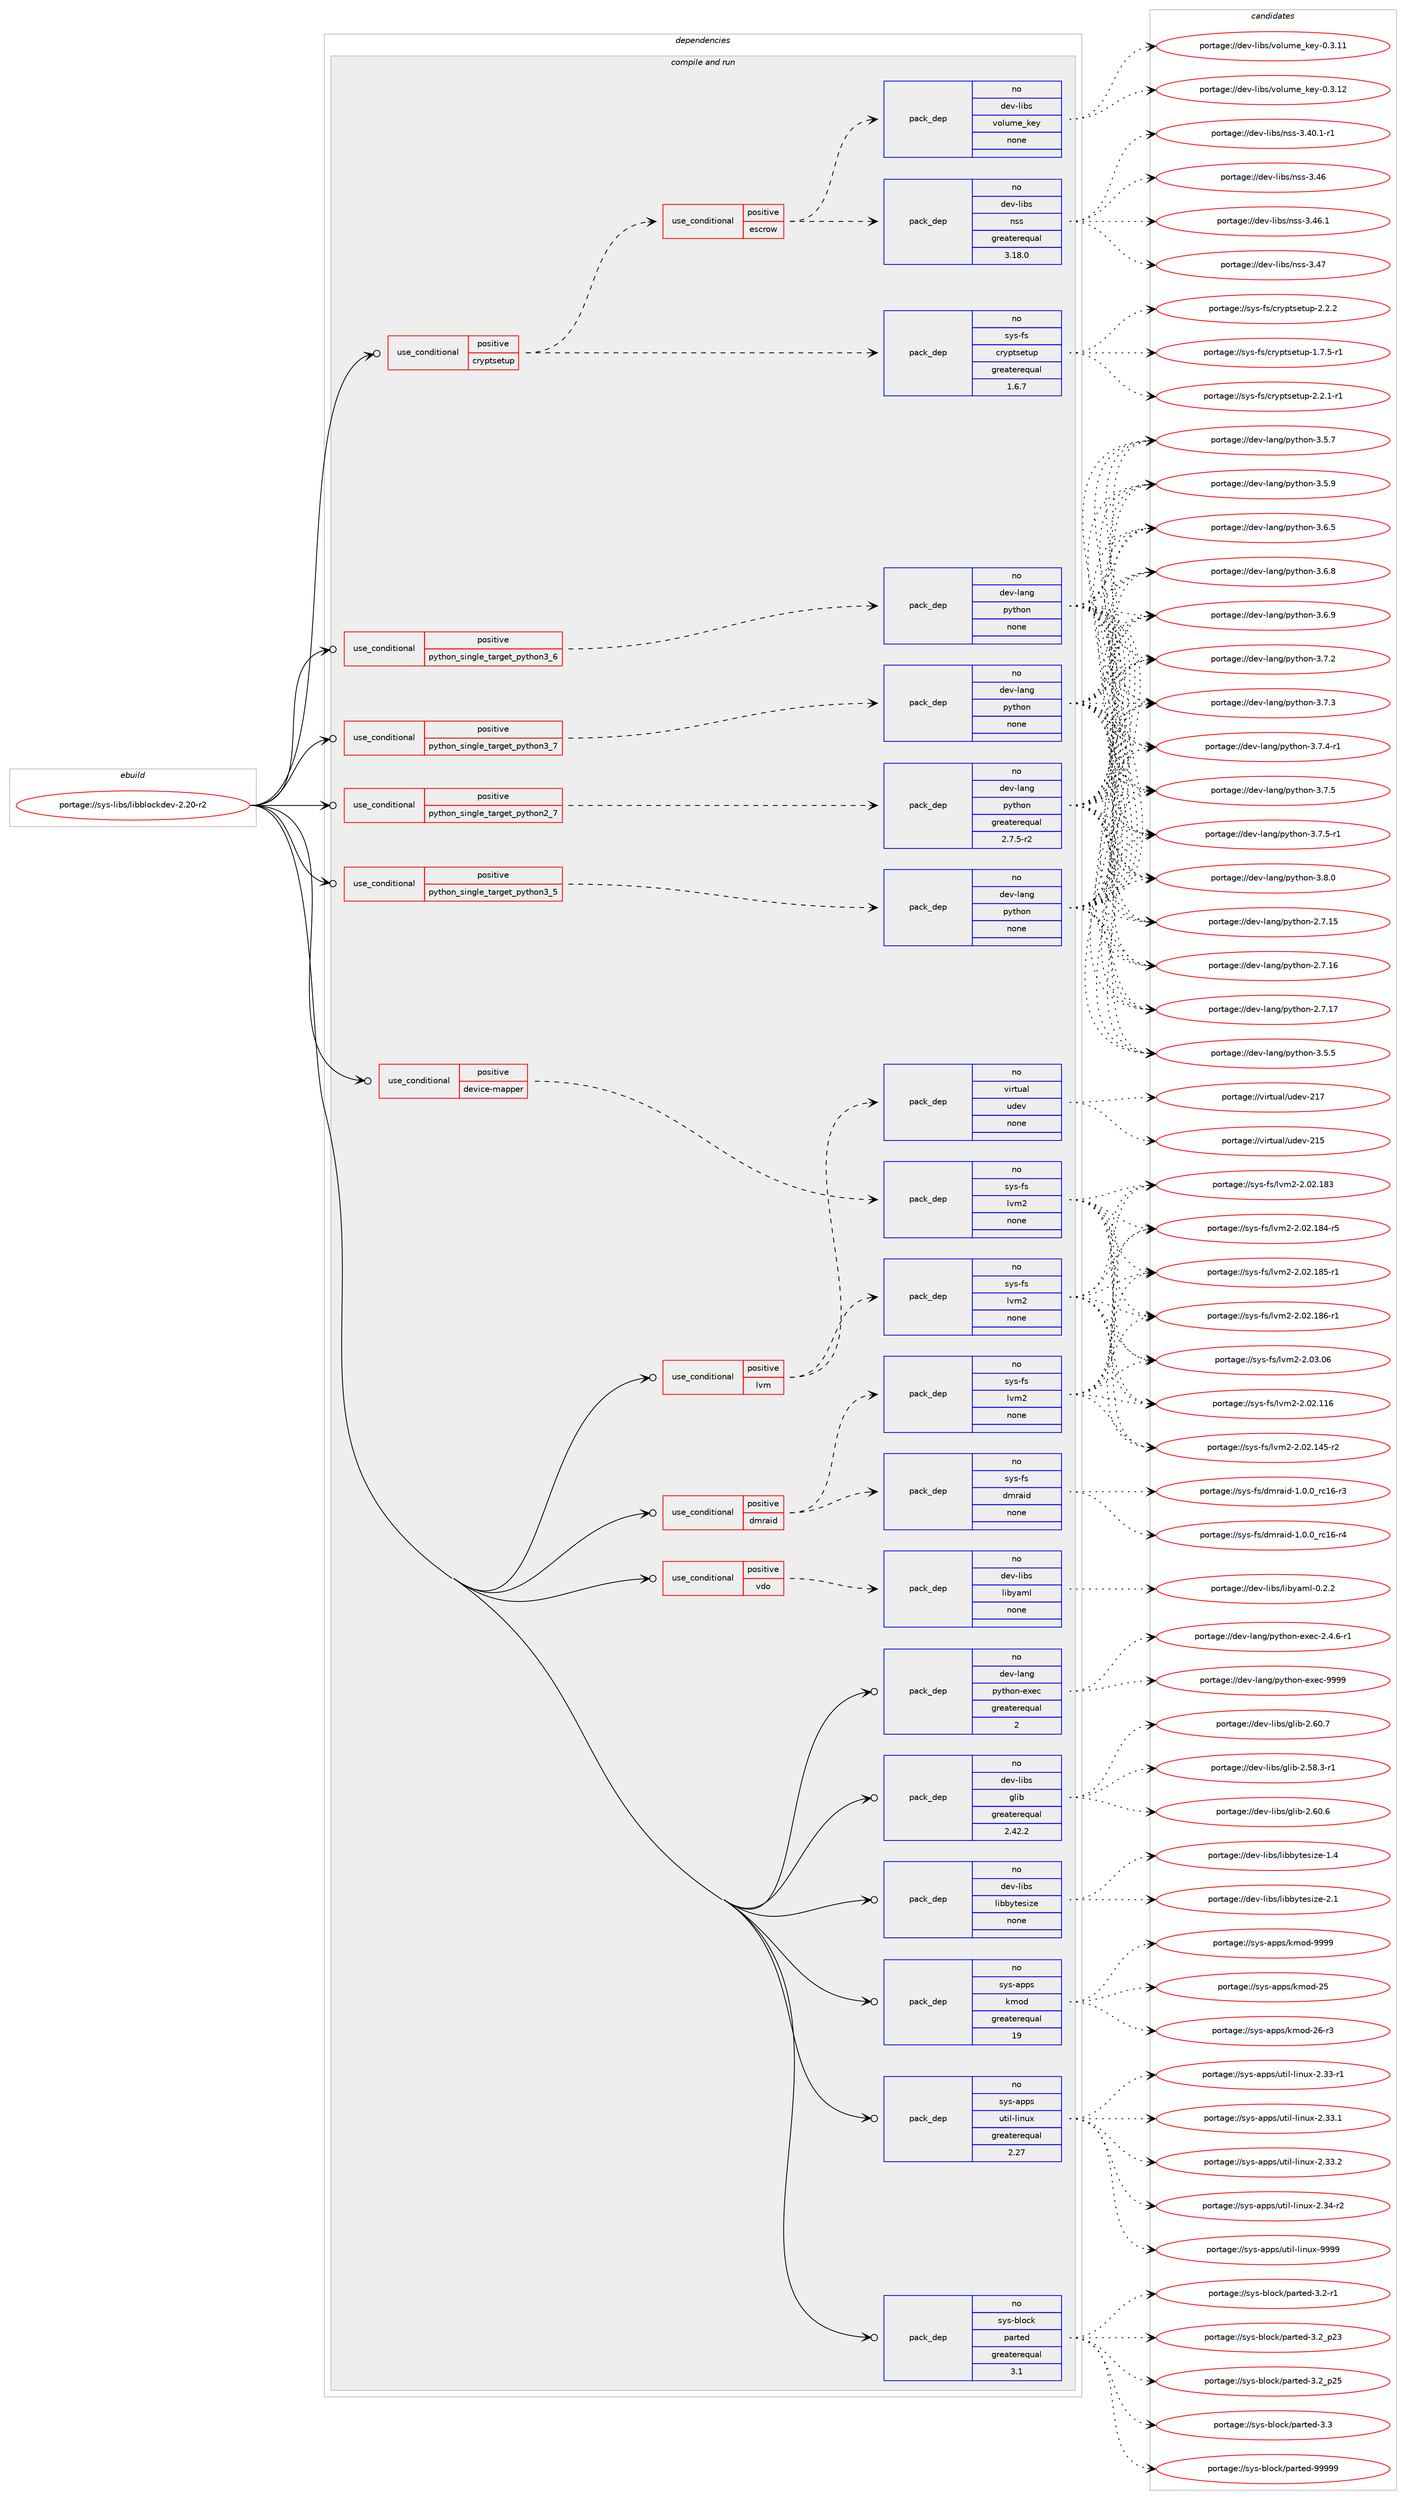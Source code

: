 digraph prolog {

# *************
# Graph options
# *************

newrank=true;
concentrate=true;
compound=true;
graph [rankdir=LR,fontname=Helvetica,fontsize=10,ranksep=1.5];#, ranksep=2.5, nodesep=0.2];
edge  [arrowhead=vee];
node  [fontname=Helvetica,fontsize=10];

# **********
# The ebuild
# **********

subgraph cluster_leftcol {
color=gray;
rank=same;
label=<<i>ebuild</i>>;
id [label="portage://sys-libs/libblockdev-2.20-r2", color=red, width=4, href="../sys-libs/libblockdev-2.20-r2.svg"];
}

# ****************
# The dependencies
# ****************

subgraph cluster_midcol {
color=gray;
label=<<i>dependencies</i>>;
subgraph cluster_compile {
fillcolor="#eeeeee";
style=filled;
label=<<i>compile</i>>;
}
subgraph cluster_compileandrun {
fillcolor="#eeeeee";
style=filled;
label=<<i>compile and run</i>>;
subgraph cond104244 {
dependency431074 [label=<<TABLE BORDER="0" CELLBORDER="1" CELLSPACING="0" CELLPADDING="4"><TR><TD ROWSPAN="3" CELLPADDING="10">use_conditional</TD></TR><TR><TD>positive</TD></TR><TR><TD>cryptsetup</TD></TR></TABLE>>, shape=none, color=red];
subgraph cond104245 {
dependency431075 [label=<<TABLE BORDER="0" CELLBORDER="1" CELLSPACING="0" CELLPADDING="4"><TR><TD ROWSPAN="3" CELLPADDING="10">use_conditional</TD></TR><TR><TD>positive</TD></TR><TR><TD>escrow</TD></TR></TABLE>>, shape=none, color=red];
subgraph pack319587 {
dependency431076 [label=<<TABLE BORDER="0" CELLBORDER="1" CELLSPACING="0" CELLPADDING="4" WIDTH="220"><TR><TD ROWSPAN="6" CELLPADDING="30">pack_dep</TD></TR><TR><TD WIDTH="110">no</TD></TR><TR><TD>dev-libs</TD></TR><TR><TD>nss</TD></TR><TR><TD>greaterequal</TD></TR><TR><TD>3.18.0</TD></TR></TABLE>>, shape=none, color=blue];
}
dependency431075:e -> dependency431076:w [weight=20,style="dashed",arrowhead="vee"];
subgraph pack319588 {
dependency431077 [label=<<TABLE BORDER="0" CELLBORDER="1" CELLSPACING="0" CELLPADDING="4" WIDTH="220"><TR><TD ROWSPAN="6" CELLPADDING="30">pack_dep</TD></TR><TR><TD WIDTH="110">no</TD></TR><TR><TD>dev-libs</TD></TR><TR><TD>volume_key</TD></TR><TR><TD>none</TD></TR><TR><TD></TD></TR></TABLE>>, shape=none, color=blue];
}
dependency431075:e -> dependency431077:w [weight=20,style="dashed",arrowhead="vee"];
}
dependency431074:e -> dependency431075:w [weight=20,style="dashed",arrowhead="vee"];
subgraph pack319589 {
dependency431078 [label=<<TABLE BORDER="0" CELLBORDER="1" CELLSPACING="0" CELLPADDING="4" WIDTH="220"><TR><TD ROWSPAN="6" CELLPADDING="30">pack_dep</TD></TR><TR><TD WIDTH="110">no</TD></TR><TR><TD>sys-fs</TD></TR><TR><TD>cryptsetup</TD></TR><TR><TD>greaterequal</TD></TR><TR><TD>1.6.7</TD></TR></TABLE>>, shape=none, color=blue];
}
dependency431074:e -> dependency431078:w [weight=20,style="dashed",arrowhead="vee"];
}
id:e -> dependency431074:w [weight=20,style="solid",arrowhead="odotvee"];
subgraph cond104246 {
dependency431079 [label=<<TABLE BORDER="0" CELLBORDER="1" CELLSPACING="0" CELLPADDING="4"><TR><TD ROWSPAN="3" CELLPADDING="10">use_conditional</TD></TR><TR><TD>positive</TD></TR><TR><TD>device-mapper</TD></TR></TABLE>>, shape=none, color=red];
subgraph pack319590 {
dependency431080 [label=<<TABLE BORDER="0" CELLBORDER="1" CELLSPACING="0" CELLPADDING="4" WIDTH="220"><TR><TD ROWSPAN="6" CELLPADDING="30">pack_dep</TD></TR><TR><TD WIDTH="110">no</TD></TR><TR><TD>sys-fs</TD></TR><TR><TD>lvm2</TD></TR><TR><TD>none</TD></TR><TR><TD></TD></TR></TABLE>>, shape=none, color=blue];
}
dependency431079:e -> dependency431080:w [weight=20,style="dashed",arrowhead="vee"];
}
id:e -> dependency431079:w [weight=20,style="solid",arrowhead="odotvee"];
subgraph cond104247 {
dependency431081 [label=<<TABLE BORDER="0" CELLBORDER="1" CELLSPACING="0" CELLPADDING="4"><TR><TD ROWSPAN="3" CELLPADDING="10">use_conditional</TD></TR><TR><TD>positive</TD></TR><TR><TD>dmraid</TD></TR></TABLE>>, shape=none, color=red];
subgraph pack319591 {
dependency431082 [label=<<TABLE BORDER="0" CELLBORDER="1" CELLSPACING="0" CELLPADDING="4" WIDTH="220"><TR><TD ROWSPAN="6" CELLPADDING="30">pack_dep</TD></TR><TR><TD WIDTH="110">no</TD></TR><TR><TD>sys-fs</TD></TR><TR><TD>dmraid</TD></TR><TR><TD>none</TD></TR><TR><TD></TD></TR></TABLE>>, shape=none, color=blue];
}
dependency431081:e -> dependency431082:w [weight=20,style="dashed",arrowhead="vee"];
subgraph pack319592 {
dependency431083 [label=<<TABLE BORDER="0" CELLBORDER="1" CELLSPACING="0" CELLPADDING="4" WIDTH="220"><TR><TD ROWSPAN="6" CELLPADDING="30">pack_dep</TD></TR><TR><TD WIDTH="110">no</TD></TR><TR><TD>sys-fs</TD></TR><TR><TD>lvm2</TD></TR><TR><TD>none</TD></TR><TR><TD></TD></TR></TABLE>>, shape=none, color=blue];
}
dependency431081:e -> dependency431083:w [weight=20,style="dashed",arrowhead="vee"];
}
id:e -> dependency431081:w [weight=20,style="solid",arrowhead="odotvee"];
subgraph cond104248 {
dependency431084 [label=<<TABLE BORDER="0" CELLBORDER="1" CELLSPACING="0" CELLPADDING="4"><TR><TD ROWSPAN="3" CELLPADDING="10">use_conditional</TD></TR><TR><TD>positive</TD></TR><TR><TD>lvm</TD></TR></TABLE>>, shape=none, color=red];
subgraph pack319593 {
dependency431085 [label=<<TABLE BORDER="0" CELLBORDER="1" CELLSPACING="0" CELLPADDING="4" WIDTH="220"><TR><TD ROWSPAN="6" CELLPADDING="30">pack_dep</TD></TR><TR><TD WIDTH="110">no</TD></TR><TR><TD>sys-fs</TD></TR><TR><TD>lvm2</TD></TR><TR><TD>none</TD></TR><TR><TD></TD></TR></TABLE>>, shape=none, color=blue];
}
dependency431084:e -> dependency431085:w [weight=20,style="dashed",arrowhead="vee"];
subgraph pack319594 {
dependency431086 [label=<<TABLE BORDER="0" CELLBORDER="1" CELLSPACING="0" CELLPADDING="4" WIDTH="220"><TR><TD ROWSPAN="6" CELLPADDING="30">pack_dep</TD></TR><TR><TD WIDTH="110">no</TD></TR><TR><TD>virtual</TD></TR><TR><TD>udev</TD></TR><TR><TD>none</TD></TR><TR><TD></TD></TR></TABLE>>, shape=none, color=blue];
}
dependency431084:e -> dependency431086:w [weight=20,style="dashed",arrowhead="vee"];
}
id:e -> dependency431084:w [weight=20,style="solid",arrowhead="odotvee"];
subgraph cond104249 {
dependency431087 [label=<<TABLE BORDER="0" CELLBORDER="1" CELLSPACING="0" CELLPADDING="4"><TR><TD ROWSPAN="3" CELLPADDING="10">use_conditional</TD></TR><TR><TD>positive</TD></TR><TR><TD>python_single_target_python2_7</TD></TR></TABLE>>, shape=none, color=red];
subgraph pack319595 {
dependency431088 [label=<<TABLE BORDER="0" CELLBORDER="1" CELLSPACING="0" CELLPADDING="4" WIDTH="220"><TR><TD ROWSPAN="6" CELLPADDING="30">pack_dep</TD></TR><TR><TD WIDTH="110">no</TD></TR><TR><TD>dev-lang</TD></TR><TR><TD>python</TD></TR><TR><TD>greaterequal</TD></TR><TR><TD>2.7.5-r2</TD></TR></TABLE>>, shape=none, color=blue];
}
dependency431087:e -> dependency431088:w [weight=20,style="dashed",arrowhead="vee"];
}
id:e -> dependency431087:w [weight=20,style="solid",arrowhead="odotvee"];
subgraph cond104250 {
dependency431089 [label=<<TABLE BORDER="0" CELLBORDER="1" CELLSPACING="0" CELLPADDING="4"><TR><TD ROWSPAN="3" CELLPADDING="10">use_conditional</TD></TR><TR><TD>positive</TD></TR><TR><TD>python_single_target_python3_5</TD></TR></TABLE>>, shape=none, color=red];
subgraph pack319596 {
dependency431090 [label=<<TABLE BORDER="0" CELLBORDER="1" CELLSPACING="0" CELLPADDING="4" WIDTH="220"><TR><TD ROWSPAN="6" CELLPADDING="30">pack_dep</TD></TR><TR><TD WIDTH="110">no</TD></TR><TR><TD>dev-lang</TD></TR><TR><TD>python</TD></TR><TR><TD>none</TD></TR><TR><TD></TD></TR></TABLE>>, shape=none, color=blue];
}
dependency431089:e -> dependency431090:w [weight=20,style="dashed",arrowhead="vee"];
}
id:e -> dependency431089:w [weight=20,style="solid",arrowhead="odotvee"];
subgraph cond104251 {
dependency431091 [label=<<TABLE BORDER="0" CELLBORDER="1" CELLSPACING="0" CELLPADDING="4"><TR><TD ROWSPAN="3" CELLPADDING="10">use_conditional</TD></TR><TR><TD>positive</TD></TR><TR><TD>python_single_target_python3_6</TD></TR></TABLE>>, shape=none, color=red];
subgraph pack319597 {
dependency431092 [label=<<TABLE BORDER="0" CELLBORDER="1" CELLSPACING="0" CELLPADDING="4" WIDTH="220"><TR><TD ROWSPAN="6" CELLPADDING="30">pack_dep</TD></TR><TR><TD WIDTH="110">no</TD></TR><TR><TD>dev-lang</TD></TR><TR><TD>python</TD></TR><TR><TD>none</TD></TR><TR><TD></TD></TR></TABLE>>, shape=none, color=blue];
}
dependency431091:e -> dependency431092:w [weight=20,style="dashed",arrowhead="vee"];
}
id:e -> dependency431091:w [weight=20,style="solid",arrowhead="odotvee"];
subgraph cond104252 {
dependency431093 [label=<<TABLE BORDER="0" CELLBORDER="1" CELLSPACING="0" CELLPADDING="4"><TR><TD ROWSPAN="3" CELLPADDING="10">use_conditional</TD></TR><TR><TD>positive</TD></TR><TR><TD>python_single_target_python3_7</TD></TR></TABLE>>, shape=none, color=red];
subgraph pack319598 {
dependency431094 [label=<<TABLE BORDER="0" CELLBORDER="1" CELLSPACING="0" CELLPADDING="4" WIDTH="220"><TR><TD ROWSPAN="6" CELLPADDING="30">pack_dep</TD></TR><TR><TD WIDTH="110">no</TD></TR><TR><TD>dev-lang</TD></TR><TR><TD>python</TD></TR><TR><TD>none</TD></TR><TR><TD></TD></TR></TABLE>>, shape=none, color=blue];
}
dependency431093:e -> dependency431094:w [weight=20,style="dashed",arrowhead="vee"];
}
id:e -> dependency431093:w [weight=20,style="solid",arrowhead="odotvee"];
subgraph cond104253 {
dependency431095 [label=<<TABLE BORDER="0" CELLBORDER="1" CELLSPACING="0" CELLPADDING="4"><TR><TD ROWSPAN="3" CELLPADDING="10">use_conditional</TD></TR><TR><TD>positive</TD></TR><TR><TD>vdo</TD></TR></TABLE>>, shape=none, color=red];
subgraph pack319599 {
dependency431096 [label=<<TABLE BORDER="0" CELLBORDER="1" CELLSPACING="0" CELLPADDING="4" WIDTH="220"><TR><TD ROWSPAN="6" CELLPADDING="30">pack_dep</TD></TR><TR><TD WIDTH="110">no</TD></TR><TR><TD>dev-libs</TD></TR><TR><TD>libyaml</TD></TR><TR><TD>none</TD></TR><TR><TD></TD></TR></TABLE>>, shape=none, color=blue];
}
dependency431095:e -> dependency431096:w [weight=20,style="dashed",arrowhead="vee"];
}
id:e -> dependency431095:w [weight=20,style="solid",arrowhead="odotvee"];
subgraph pack319600 {
dependency431097 [label=<<TABLE BORDER="0" CELLBORDER="1" CELLSPACING="0" CELLPADDING="4" WIDTH="220"><TR><TD ROWSPAN="6" CELLPADDING="30">pack_dep</TD></TR><TR><TD WIDTH="110">no</TD></TR><TR><TD>dev-lang</TD></TR><TR><TD>python-exec</TD></TR><TR><TD>greaterequal</TD></TR><TR><TD>2</TD></TR></TABLE>>, shape=none, color=blue];
}
id:e -> dependency431097:w [weight=20,style="solid",arrowhead="odotvee"];
subgraph pack319601 {
dependency431098 [label=<<TABLE BORDER="0" CELLBORDER="1" CELLSPACING="0" CELLPADDING="4" WIDTH="220"><TR><TD ROWSPAN="6" CELLPADDING="30">pack_dep</TD></TR><TR><TD WIDTH="110">no</TD></TR><TR><TD>dev-libs</TD></TR><TR><TD>glib</TD></TR><TR><TD>greaterequal</TD></TR><TR><TD>2.42.2</TD></TR></TABLE>>, shape=none, color=blue];
}
id:e -> dependency431098:w [weight=20,style="solid",arrowhead="odotvee"];
subgraph pack319602 {
dependency431099 [label=<<TABLE BORDER="0" CELLBORDER="1" CELLSPACING="0" CELLPADDING="4" WIDTH="220"><TR><TD ROWSPAN="6" CELLPADDING="30">pack_dep</TD></TR><TR><TD WIDTH="110">no</TD></TR><TR><TD>dev-libs</TD></TR><TR><TD>libbytesize</TD></TR><TR><TD>none</TD></TR><TR><TD></TD></TR></TABLE>>, shape=none, color=blue];
}
id:e -> dependency431099:w [weight=20,style="solid",arrowhead="odotvee"];
subgraph pack319603 {
dependency431100 [label=<<TABLE BORDER="0" CELLBORDER="1" CELLSPACING="0" CELLPADDING="4" WIDTH="220"><TR><TD ROWSPAN="6" CELLPADDING="30">pack_dep</TD></TR><TR><TD WIDTH="110">no</TD></TR><TR><TD>sys-apps</TD></TR><TR><TD>kmod</TD></TR><TR><TD>greaterequal</TD></TR><TR><TD>19</TD></TR></TABLE>>, shape=none, color=blue];
}
id:e -> dependency431100:w [weight=20,style="solid",arrowhead="odotvee"];
subgraph pack319604 {
dependency431101 [label=<<TABLE BORDER="0" CELLBORDER="1" CELLSPACING="0" CELLPADDING="4" WIDTH="220"><TR><TD ROWSPAN="6" CELLPADDING="30">pack_dep</TD></TR><TR><TD WIDTH="110">no</TD></TR><TR><TD>sys-apps</TD></TR><TR><TD>util-linux</TD></TR><TR><TD>greaterequal</TD></TR><TR><TD>2.27</TD></TR></TABLE>>, shape=none, color=blue];
}
id:e -> dependency431101:w [weight=20,style="solid",arrowhead="odotvee"];
subgraph pack319605 {
dependency431102 [label=<<TABLE BORDER="0" CELLBORDER="1" CELLSPACING="0" CELLPADDING="4" WIDTH="220"><TR><TD ROWSPAN="6" CELLPADDING="30">pack_dep</TD></TR><TR><TD WIDTH="110">no</TD></TR><TR><TD>sys-block</TD></TR><TR><TD>parted</TD></TR><TR><TD>greaterequal</TD></TR><TR><TD>3.1</TD></TR></TABLE>>, shape=none, color=blue];
}
id:e -> dependency431102:w [weight=20,style="solid",arrowhead="odotvee"];
}
subgraph cluster_run {
fillcolor="#eeeeee";
style=filled;
label=<<i>run</i>>;
}
}

# **************
# The candidates
# **************

subgraph cluster_choices {
rank=same;
color=gray;
label=<<i>candidates</i>>;

subgraph choice319587 {
color=black;
nodesep=1;
choiceportage100101118451081059811547110115115455146524846494511449 [label="portage://dev-libs/nss-3.40.1-r1", color=red, width=4,href="../dev-libs/nss-3.40.1-r1.svg"];
choiceportage1001011184510810598115471101151154551465254 [label="portage://dev-libs/nss-3.46", color=red, width=4,href="../dev-libs/nss-3.46.svg"];
choiceportage10010111845108105981154711011511545514652544649 [label="portage://dev-libs/nss-3.46.1", color=red, width=4,href="../dev-libs/nss-3.46.1.svg"];
choiceportage1001011184510810598115471101151154551465255 [label="portage://dev-libs/nss-3.47", color=red, width=4,href="../dev-libs/nss-3.47.svg"];
dependency431076:e -> choiceportage100101118451081059811547110115115455146524846494511449:w [style=dotted,weight="100"];
dependency431076:e -> choiceportage1001011184510810598115471101151154551465254:w [style=dotted,weight="100"];
dependency431076:e -> choiceportage10010111845108105981154711011511545514652544649:w [style=dotted,weight="100"];
dependency431076:e -> choiceportage1001011184510810598115471101151154551465255:w [style=dotted,weight="100"];
}
subgraph choice319588 {
color=black;
nodesep=1;
choiceportage1001011184510810598115471181111081171091019510710112145484651464949 [label="portage://dev-libs/volume_key-0.3.11", color=red, width=4,href="../dev-libs/volume_key-0.3.11.svg"];
choiceportage1001011184510810598115471181111081171091019510710112145484651464950 [label="portage://dev-libs/volume_key-0.3.12", color=red, width=4,href="../dev-libs/volume_key-0.3.12.svg"];
dependency431077:e -> choiceportage1001011184510810598115471181111081171091019510710112145484651464949:w [style=dotted,weight="100"];
dependency431077:e -> choiceportage1001011184510810598115471181111081171091019510710112145484651464950:w [style=dotted,weight="100"];
}
subgraph choice319589 {
color=black;
nodesep=1;
choiceportage1151211154510211547991141211121161151011161171124549465546534511449 [label="portage://sys-fs/cryptsetup-1.7.5-r1", color=red, width=4,href="../sys-fs/cryptsetup-1.7.5-r1.svg"];
choiceportage1151211154510211547991141211121161151011161171124550465046494511449 [label="portage://sys-fs/cryptsetup-2.2.1-r1", color=red, width=4,href="../sys-fs/cryptsetup-2.2.1-r1.svg"];
choiceportage115121115451021154799114121112116115101116117112455046504650 [label="portage://sys-fs/cryptsetup-2.2.2", color=red, width=4,href="../sys-fs/cryptsetup-2.2.2.svg"];
dependency431078:e -> choiceportage1151211154510211547991141211121161151011161171124549465546534511449:w [style=dotted,weight="100"];
dependency431078:e -> choiceportage1151211154510211547991141211121161151011161171124550465046494511449:w [style=dotted,weight="100"];
dependency431078:e -> choiceportage115121115451021154799114121112116115101116117112455046504650:w [style=dotted,weight="100"];
}
subgraph choice319590 {
color=black;
nodesep=1;
choiceportage115121115451021154710811810950455046485046494954 [label="portage://sys-fs/lvm2-2.02.116", color=red, width=4,href="../sys-fs/lvm2-2.02.116.svg"];
choiceportage1151211154510211547108118109504550464850464952534511450 [label="portage://sys-fs/lvm2-2.02.145-r2", color=red, width=4,href="../sys-fs/lvm2-2.02.145-r2.svg"];
choiceportage115121115451021154710811810950455046485046495651 [label="portage://sys-fs/lvm2-2.02.183", color=red, width=4,href="../sys-fs/lvm2-2.02.183.svg"];
choiceportage1151211154510211547108118109504550464850464956524511453 [label="portage://sys-fs/lvm2-2.02.184-r5", color=red, width=4,href="../sys-fs/lvm2-2.02.184-r5.svg"];
choiceportage1151211154510211547108118109504550464850464956534511449 [label="portage://sys-fs/lvm2-2.02.185-r1", color=red, width=4,href="../sys-fs/lvm2-2.02.185-r1.svg"];
choiceportage1151211154510211547108118109504550464850464956544511449 [label="portage://sys-fs/lvm2-2.02.186-r1", color=red, width=4,href="../sys-fs/lvm2-2.02.186-r1.svg"];
choiceportage1151211154510211547108118109504550464851464854 [label="portage://sys-fs/lvm2-2.03.06", color=red, width=4,href="../sys-fs/lvm2-2.03.06.svg"];
dependency431080:e -> choiceportage115121115451021154710811810950455046485046494954:w [style=dotted,weight="100"];
dependency431080:e -> choiceportage1151211154510211547108118109504550464850464952534511450:w [style=dotted,weight="100"];
dependency431080:e -> choiceportage115121115451021154710811810950455046485046495651:w [style=dotted,weight="100"];
dependency431080:e -> choiceportage1151211154510211547108118109504550464850464956524511453:w [style=dotted,weight="100"];
dependency431080:e -> choiceportage1151211154510211547108118109504550464850464956534511449:w [style=dotted,weight="100"];
dependency431080:e -> choiceportage1151211154510211547108118109504550464850464956544511449:w [style=dotted,weight="100"];
dependency431080:e -> choiceportage1151211154510211547108118109504550464851464854:w [style=dotted,weight="100"];
}
subgraph choice319591 {
color=black;
nodesep=1;
choiceportage115121115451021154710010911497105100454946484648951149949544511451 [label="portage://sys-fs/dmraid-1.0.0_rc16-r3", color=red, width=4,href="../sys-fs/dmraid-1.0.0_rc16-r3.svg"];
choiceportage115121115451021154710010911497105100454946484648951149949544511452 [label="portage://sys-fs/dmraid-1.0.0_rc16-r4", color=red, width=4,href="../sys-fs/dmraid-1.0.0_rc16-r4.svg"];
dependency431082:e -> choiceportage115121115451021154710010911497105100454946484648951149949544511451:w [style=dotted,weight="100"];
dependency431082:e -> choiceportage115121115451021154710010911497105100454946484648951149949544511452:w [style=dotted,weight="100"];
}
subgraph choice319592 {
color=black;
nodesep=1;
choiceportage115121115451021154710811810950455046485046494954 [label="portage://sys-fs/lvm2-2.02.116", color=red, width=4,href="../sys-fs/lvm2-2.02.116.svg"];
choiceportage1151211154510211547108118109504550464850464952534511450 [label="portage://sys-fs/lvm2-2.02.145-r2", color=red, width=4,href="../sys-fs/lvm2-2.02.145-r2.svg"];
choiceportage115121115451021154710811810950455046485046495651 [label="portage://sys-fs/lvm2-2.02.183", color=red, width=4,href="../sys-fs/lvm2-2.02.183.svg"];
choiceportage1151211154510211547108118109504550464850464956524511453 [label="portage://sys-fs/lvm2-2.02.184-r5", color=red, width=4,href="../sys-fs/lvm2-2.02.184-r5.svg"];
choiceportage1151211154510211547108118109504550464850464956534511449 [label="portage://sys-fs/lvm2-2.02.185-r1", color=red, width=4,href="../sys-fs/lvm2-2.02.185-r1.svg"];
choiceportage1151211154510211547108118109504550464850464956544511449 [label="portage://sys-fs/lvm2-2.02.186-r1", color=red, width=4,href="../sys-fs/lvm2-2.02.186-r1.svg"];
choiceportage1151211154510211547108118109504550464851464854 [label="portage://sys-fs/lvm2-2.03.06", color=red, width=4,href="../sys-fs/lvm2-2.03.06.svg"];
dependency431083:e -> choiceportage115121115451021154710811810950455046485046494954:w [style=dotted,weight="100"];
dependency431083:e -> choiceportage1151211154510211547108118109504550464850464952534511450:w [style=dotted,weight="100"];
dependency431083:e -> choiceportage115121115451021154710811810950455046485046495651:w [style=dotted,weight="100"];
dependency431083:e -> choiceportage1151211154510211547108118109504550464850464956524511453:w [style=dotted,weight="100"];
dependency431083:e -> choiceportage1151211154510211547108118109504550464850464956534511449:w [style=dotted,weight="100"];
dependency431083:e -> choiceportage1151211154510211547108118109504550464850464956544511449:w [style=dotted,weight="100"];
dependency431083:e -> choiceportage1151211154510211547108118109504550464851464854:w [style=dotted,weight="100"];
}
subgraph choice319593 {
color=black;
nodesep=1;
choiceportage115121115451021154710811810950455046485046494954 [label="portage://sys-fs/lvm2-2.02.116", color=red, width=4,href="../sys-fs/lvm2-2.02.116.svg"];
choiceportage1151211154510211547108118109504550464850464952534511450 [label="portage://sys-fs/lvm2-2.02.145-r2", color=red, width=4,href="../sys-fs/lvm2-2.02.145-r2.svg"];
choiceportage115121115451021154710811810950455046485046495651 [label="portage://sys-fs/lvm2-2.02.183", color=red, width=4,href="../sys-fs/lvm2-2.02.183.svg"];
choiceportage1151211154510211547108118109504550464850464956524511453 [label="portage://sys-fs/lvm2-2.02.184-r5", color=red, width=4,href="../sys-fs/lvm2-2.02.184-r5.svg"];
choiceportage1151211154510211547108118109504550464850464956534511449 [label="portage://sys-fs/lvm2-2.02.185-r1", color=red, width=4,href="../sys-fs/lvm2-2.02.185-r1.svg"];
choiceportage1151211154510211547108118109504550464850464956544511449 [label="portage://sys-fs/lvm2-2.02.186-r1", color=red, width=4,href="../sys-fs/lvm2-2.02.186-r1.svg"];
choiceportage1151211154510211547108118109504550464851464854 [label="portage://sys-fs/lvm2-2.03.06", color=red, width=4,href="../sys-fs/lvm2-2.03.06.svg"];
dependency431085:e -> choiceportage115121115451021154710811810950455046485046494954:w [style=dotted,weight="100"];
dependency431085:e -> choiceportage1151211154510211547108118109504550464850464952534511450:w [style=dotted,weight="100"];
dependency431085:e -> choiceportage115121115451021154710811810950455046485046495651:w [style=dotted,weight="100"];
dependency431085:e -> choiceportage1151211154510211547108118109504550464850464956524511453:w [style=dotted,weight="100"];
dependency431085:e -> choiceportage1151211154510211547108118109504550464850464956534511449:w [style=dotted,weight="100"];
dependency431085:e -> choiceportage1151211154510211547108118109504550464850464956544511449:w [style=dotted,weight="100"];
dependency431085:e -> choiceportage1151211154510211547108118109504550464851464854:w [style=dotted,weight="100"];
}
subgraph choice319594 {
color=black;
nodesep=1;
choiceportage118105114116117971084711710010111845504953 [label="portage://virtual/udev-215", color=red, width=4,href="../virtual/udev-215.svg"];
choiceportage118105114116117971084711710010111845504955 [label="portage://virtual/udev-217", color=red, width=4,href="../virtual/udev-217.svg"];
dependency431086:e -> choiceportage118105114116117971084711710010111845504953:w [style=dotted,weight="100"];
dependency431086:e -> choiceportage118105114116117971084711710010111845504955:w [style=dotted,weight="100"];
}
subgraph choice319595 {
color=black;
nodesep=1;
choiceportage10010111845108971101034711212111610411111045504655464953 [label="portage://dev-lang/python-2.7.15", color=red, width=4,href="../dev-lang/python-2.7.15.svg"];
choiceportage10010111845108971101034711212111610411111045504655464954 [label="portage://dev-lang/python-2.7.16", color=red, width=4,href="../dev-lang/python-2.7.16.svg"];
choiceportage10010111845108971101034711212111610411111045504655464955 [label="portage://dev-lang/python-2.7.17", color=red, width=4,href="../dev-lang/python-2.7.17.svg"];
choiceportage100101118451089711010347112121116104111110455146534653 [label="portage://dev-lang/python-3.5.5", color=red, width=4,href="../dev-lang/python-3.5.5.svg"];
choiceportage100101118451089711010347112121116104111110455146534655 [label="portage://dev-lang/python-3.5.7", color=red, width=4,href="../dev-lang/python-3.5.7.svg"];
choiceportage100101118451089711010347112121116104111110455146534657 [label="portage://dev-lang/python-3.5.9", color=red, width=4,href="../dev-lang/python-3.5.9.svg"];
choiceportage100101118451089711010347112121116104111110455146544653 [label="portage://dev-lang/python-3.6.5", color=red, width=4,href="../dev-lang/python-3.6.5.svg"];
choiceportage100101118451089711010347112121116104111110455146544656 [label="portage://dev-lang/python-3.6.8", color=red, width=4,href="../dev-lang/python-3.6.8.svg"];
choiceportage100101118451089711010347112121116104111110455146544657 [label="portage://dev-lang/python-3.6.9", color=red, width=4,href="../dev-lang/python-3.6.9.svg"];
choiceportage100101118451089711010347112121116104111110455146554650 [label="portage://dev-lang/python-3.7.2", color=red, width=4,href="../dev-lang/python-3.7.2.svg"];
choiceportage100101118451089711010347112121116104111110455146554651 [label="portage://dev-lang/python-3.7.3", color=red, width=4,href="../dev-lang/python-3.7.3.svg"];
choiceportage1001011184510897110103471121211161041111104551465546524511449 [label="portage://dev-lang/python-3.7.4-r1", color=red, width=4,href="../dev-lang/python-3.7.4-r1.svg"];
choiceportage100101118451089711010347112121116104111110455146554653 [label="portage://dev-lang/python-3.7.5", color=red, width=4,href="../dev-lang/python-3.7.5.svg"];
choiceportage1001011184510897110103471121211161041111104551465546534511449 [label="portage://dev-lang/python-3.7.5-r1", color=red, width=4,href="../dev-lang/python-3.7.5-r1.svg"];
choiceportage100101118451089711010347112121116104111110455146564648 [label="portage://dev-lang/python-3.8.0", color=red, width=4,href="../dev-lang/python-3.8.0.svg"];
dependency431088:e -> choiceportage10010111845108971101034711212111610411111045504655464953:w [style=dotted,weight="100"];
dependency431088:e -> choiceportage10010111845108971101034711212111610411111045504655464954:w [style=dotted,weight="100"];
dependency431088:e -> choiceportage10010111845108971101034711212111610411111045504655464955:w [style=dotted,weight="100"];
dependency431088:e -> choiceportage100101118451089711010347112121116104111110455146534653:w [style=dotted,weight="100"];
dependency431088:e -> choiceportage100101118451089711010347112121116104111110455146534655:w [style=dotted,weight="100"];
dependency431088:e -> choiceportage100101118451089711010347112121116104111110455146534657:w [style=dotted,weight="100"];
dependency431088:e -> choiceportage100101118451089711010347112121116104111110455146544653:w [style=dotted,weight="100"];
dependency431088:e -> choiceportage100101118451089711010347112121116104111110455146544656:w [style=dotted,weight="100"];
dependency431088:e -> choiceportage100101118451089711010347112121116104111110455146544657:w [style=dotted,weight="100"];
dependency431088:e -> choiceportage100101118451089711010347112121116104111110455146554650:w [style=dotted,weight="100"];
dependency431088:e -> choiceportage100101118451089711010347112121116104111110455146554651:w [style=dotted,weight="100"];
dependency431088:e -> choiceportage1001011184510897110103471121211161041111104551465546524511449:w [style=dotted,weight="100"];
dependency431088:e -> choiceportage100101118451089711010347112121116104111110455146554653:w [style=dotted,weight="100"];
dependency431088:e -> choiceportage1001011184510897110103471121211161041111104551465546534511449:w [style=dotted,weight="100"];
dependency431088:e -> choiceportage100101118451089711010347112121116104111110455146564648:w [style=dotted,weight="100"];
}
subgraph choice319596 {
color=black;
nodesep=1;
choiceportage10010111845108971101034711212111610411111045504655464953 [label="portage://dev-lang/python-2.7.15", color=red, width=4,href="../dev-lang/python-2.7.15.svg"];
choiceportage10010111845108971101034711212111610411111045504655464954 [label="portage://dev-lang/python-2.7.16", color=red, width=4,href="../dev-lang/python-2.7.16.svg"];
choiceportage10010111845108971101034711212111610411111045504655464955 [label="portage://dev-lang/python-2.7.17", color=red, width=4,href="../dev-lang/python-2.7.17.svg"];
choiceportage100101118451089711010347112121116104111110455146534653 [label="portage://dev-lang/python-3.5.5", color=red, width=4,href="../dev-lang/python-3.5.5.svg"];
choiceportage100101118451089711010347112121116104111110455146534655 [label="portage://dev-lang/python-3.5.7", color=red, width=4,href="../dev-lang/python-3.5.7.svg"];
choiceportage100101118451089711010347112121116104111110455146534657 [label="portage://dev-lang/python-3.5.9", color=red, width=4,href="../dev-lang/python-3.5.9.svg"];
choiceportage100101118451089711010347112121116104111110455146544653 [label="portage://dev-lang/python-3.6.5", color=red, width=4,href="../dev-lang/python-3.6.5.svg"];
choiceportage100101118451089711010347112121116104111110455146544656 [label="portage://dev-lang/python-3.6.8", color=red, width=4,href="../dev-lang/python-3.6.8.svg"];
choiceportage100101118451089711010347112121116104111110455146544657 [label="portage://dev-lang/python-3.6.9", color=red, width=4,href="../dev-lang/python-3.6.9.svg"];
choiceportage100101118451089711010347112121116104111110455146554650 [label="portage://dev-lang/python-3.7.2", color=red, width=4,href="../dev-lang/python-3.7.2.svg"];
choiceportage100101118451089711010347112121116104111110455146554651 [label="portage://dev-lang/python-3.7.3", color=red, width=4,href="../dev-lang/python-3.7.3.svg"];
choiceportage1001011184510897110103471121211161041111104551465546524511449 [label="portage://dev-lang/python-3.7.4-r1", color=red, width=4,href="../dev-lang/python-3.7.4-r1.svg"];
choiceportage100101118451089711010347112121116104111110455146554653 [label="portage://dev-lang/python-3.7.5", color=red, width=4,href="../dev-lang/python-3.7.5.svg"];
choiceportage1001011184510897110103471121211161041111104551465546534511449 [label="portage://dev-lang/python-3.7.5-r1", color=red, width=4,href="../dev-lang/python-3.7.5-r1.svg"];
choiceportage100101118451089711010347112121116104111110455146564648 [label="portage://dev-lang/python-3.8.0", color=red, width=4,href="../dev-lang/python-3.8.0.svg"];
dependency431090:e -> choiceportage10010111845108971101034711212111610411111045504655464953:w [style=dotted,weight="100"];
dependency431090:e -> choiceportage10010111845108971101034711212111610411111045504655464954:w [style=dotted,weight="100"];
dependency431090:e -> choiceportage10010111845108971101034711212111610411111045504655464955:w [style=dotted,weight="100"];
dependency431090:e -> choiceportage100101118451089711010347112121116104111110455146534653:w [style=dotted,weight="100"];
dependency431090:e -> choiceportage100101118451089711010347112121116104111110455146534655:w [style=dotted,weight="100"];
dependency431090:e -> choiceportage100101118451089711010347112121116104111110455146534657:w [style=dotted,weight="100"];
dependency431090:e -> choiceportage100101118451089711010347112121116104111110455146544653:w [style=dotted,weight="100"];
dependency431090:e -> choiceportage100101118451089711010347112121116104111110455146544656:w [style=dotted,weight="100"];
dependency431090:e -> choiceportage100101118451089711010347112121116104111110455146544657:w [style=dotted,weight="100"];
dependency431090:e -> choiceportage100101118451089711010347112121116104111110455146554650:w [style=dotted,weight="100"];
dependency431090:e -> choiceportage100101118451089711010347112121116104111110455146554651:w [style=dotted,weight="100"];
dependency431090:e -> choiceportage1001011184510897110103471121211161041111104551465546524511449:w [style=dotted,weight="100"];
dependency431090:e -> choiceportage100101118451089711010347112121116104111110455146554653:w [style=dotted,weight="100"];
dependency431090:e -> choiceportage1001011184510897110103471121211161041111104551465546534511449:w [style=dotted,weight="100"];
dependency431090:e -> choiceportage100101118451089711010347112121116104111110455146564648:w [style=dotted,weight="100"];
}
subgraph choice319597 {
color=black;
nodesep=1;
choiceportage10010111845108971101034711212111610411111045504655464953 [label="portage://dev-lang/python-2.7.15", color=red, width=4,href="../dev-lang/python-2.7.15.svg"];
choiceportage10010111845108971101034711212111610411111045504655464954 [label="portage://dev-lang/python-2.7.16", color=red, width=4,href="../dev-lang/python-2.7.16.svg"];
choiceportage10010111845108971101034711212111610411111045504655464955 [label="portage://dev-lang/python-2.7.17", color=red, width=4,href="../dev-lang/python-2.7.17.svg"];
choiceportage100101118451089711010347112121116104111110455146534653 [label="portage://dev-lang/python-3.5.5", color=red, width=4,href="../dev-lang/python-3.5.5.svg"];
choiceportage100101118451089711010347112121116104111110455146534655 [label="portage://dev-lang/python-3.5.7", color=red, width=4,href="../dev-lang/python-3.5.7.svg"];
choiceportage100101118451089711010347112121116104111110455146534657 [label="portage://dev-lang/python-3.5.9", color=red, width=4,href="../dev-lang/python-3.5.9.svg"];
choiceportage100101118451089711010347112121116104111110455146544653 [label="portage://dev-lang/python-3.6.5", color=red, width=4,href="../dev-lang/python-3.6.5.svg"];
choiceportage100101118451089711010347112121116104111110455146544656 [label="portage://dev-lang/python-3.6.8", color=red, width=4,href="../dev-lang/python-3.6.8.svg"];
choiceportage100101118451089711010347112121116104111110455146544657 [label="portage://dev-lang/python-3.6.9", color=red, width=4,href="../dev-lang/python-3.6.9.svg"];
choiceportage100101118451089711010347112121116104111110455146554650 [label="portage://dev-lang/python-3.7.2", color=red, width=4,href="../dev-lang/python-3.7.2.svg"];
choiceportage100101118451089711010347112121116104111110455146554651 [label="portage://dev-lang/python-3.7.3", color=red, width=4,href="../dev-lang/python-3.7.3.svg"];
choiceportage1001011184510897110103471121211161041111104551465546524511449 [label="portage://dev-lang/python-3.7.4-r1", color=red, width=4,href="../dev-lang/python-3.7.4-r1.svg"];
choiceportage100101118451089711010347112121116104111110455146554653 [label="portage://dev-lang/python-3.7.5", color=red, width=4,href="../dev-lang/python-3.7.5.svg"];
choiceportage1001011184510897110103471121211161041111104551465546534511449 [label="portage://dev-lang/python-3.7.5-r1", color=red, width=4,href="../dev-lang/python-3.7.5-r1.svg"];
choiceportage100101118451089711010347112121116104111110455146564648 [label="portage://dev-lang/python-3.8.0", color=red, width=4,href="../dev-lang/python-3.8.0.svg"];
dependency431092:e -> choiceportage10010111845108971101034711212111610411111045504655464953:w [style=dotted,weight="100"];
dependency431092:e -> choiceportage10010111845108971101034711212111610411111045504655464954:w [style=dotted,weight="100"];
dependency431092:e -> choiceportage10010111845108971101034711212111610411111045504655464955:w [style=dotted,weight="100"];
dependency431092:e -> choiceportage100101118451089711010347112121116104111110455146534653:w [style=dotted,weight="100"];
dependency431092:e -> choiceportage100101118451089711010347112121116104111110455146534655:w [style=dotted,weight="100"];
dependency431092:e -> choiceportage100101118451089711010347112121116104111110455146534657:w [style=dotted,weight="100"];
dependency431092:e -> choiceportage100101118451089711010347112121116104111110455146544653:w [style=dotted,weight="100"];
dependency431092:e -> choiceportage100101118451089711010347112121116104111110455146544656:w [style=dotted,weight="100"];
dependency431092:e -> choiceportage100101118451089711010347112121116104111110455146544657:w [style=dotted,weight="100"];
dependency431092:e -> choiceportage100101118451089711010347112121116104111110455146554650:w [style=dotted,weight="100"];
dependency431092:e -> choiceportage100101118451089711010347112121116104111110455146554651:w [style=dotted,weight="100"];
dependency431092:e -> choiceportage1001011184510897110103471121211161041111104551465546524511449:w [style=dotted,weight="100"];
dependency431092:e -> choiceportage100101118451089711010347112121116104111110455146554653:w [style=dotted,weight="100"];
dependency431092:e -> choiceportage1001011184510897110103471121211161041111104551465546534511449:w [style=dotted,weight="100"];
dependency431092:e -> choiceportage100101118451089711010347112121116104111110455146564648:w [style=dotted,weight="100"];
}
subgraph choice319598 {
color=black;
nodesep=1;
choiceportage10010111845108971101034711212111610411111045504655464953 [label="portage://dev-lang/python-2.7.15", color=red, width=4,href="../dev-lang/python-2.7.15.svg"];
choiceportage10010111845108971101034711212111610411111045504655464954 [label="portage://dev-lang/python-2.7.16", color=red, width=4,href="../dev-lang/python-2.7.16.svg"];
choiceportage10010111845108971101034711212111610411111045504655464955 [label="portage://dev-lang/python-2.7.17", color=red, width=4,href="../dev-lang/python-2.7.17.svg"];
choiceportage100101118451089711010347112121116104111110455146534653 [label="portage://dev-lang/python-3.5.5", color=red, width=4,href="../dev-lang/python-3.5.5.svg"];
choiceportage100101118451089711010347112121116104111110455146534655 [label="portage://dev-lang/python-3.5.7", color=red, width=4,href="../dev-lang/python-3.5.7.svg"];
choiceportage100101118451089711010347112121116104111110455146534657 [label="portage://dev-lang/python-3.5.9", color=red, width=4,href="../dev-lang/python-3.5.9.svg"];
choiceportage100101118451089711010347112121116104111110455146544653 [label="portage://dev-lang/python-3.6.5", color=red, width=4,href="../dev-lang/python-3.6.5.svg"];
choiceportage100101118451089711010347112121116104111110455146544656 [label="portage://dev-lang/python-3.6.8", color=red, width=4,href="../dev-lang/python-3.6.8.svg"];
choiceportage100101118451089711010347112121116104111110455146544657 [label="portage://dev-lang/python-3.6.9", color=red, width=4,href="../dev-lang/python-3.6.9.svg"];
choiceportage100101118451089711010347112121116104111110455146554650 [label="portage://dev-lang/python-3.7.2", color=red, width=4,href="../dev-lang/python-3.7.2.svg"];
choiceportage100101118451089711010347112121116104111110455146554651 [label="portage://dev-lang/python-3.7.3", color=red, width=4,href="../dev-lang/python-3.7.3.svg"];
choiceportage1001011184510897110103471121211161041111104551465546524511449 [label="portage://dev-lang/python-3.7.4-r1", color=red, width=4,href="../dev-lang/python-3.7.4-r1.svg"];
choiceportage100101118451089711010347112121116104111110455146554653 [label="portage://dev-lang/python-3.7.5", color=red, width=4,href="../dev-lang/python-3.7.5.svg"];
choiceportage1001011184510897110103471121211161041111104551465546534511449 [label="portage://dev-lang/python-3.7.5-r1", color=red, width=4,href="../dev-lang/python-3.7.5-r1.svg"];
choiceportage100101118451089711010347112121116104111110455146564648 [label="portage://dev-lang/python-3.8.0", color=red, width=4,href="../dev-lang/python-3.8.0.svg"];
dependency431094:e -> choiceportage10010111845108971101034711212111610411111045504655464953:w [style=dotted,weight="100"];
dependency431094:e -> choiceportage10010111845108971101034711212111610411111045504655464954:w [style=dotted,weight="100"];
dependency431094:e -> choiceportage10010111845108971101034711212111610411111045504655464955:w [style=dotted,weight="100"];
dependency431094:e -> choiceportage100101118451089711010347112121116104111110455146534653:w [style=dotted,weight="100"];
dependency431094:e -> choiceportage100101118451089711010347112121116104111110455146534655:w [style=dotted,weight="100"];
dependency431094:e -> choiceportage100101118451089711010347112121116104111110455146534657:w [style=dotted,weight="100"];
dependency431094:e -> choiceportage100101118451089711010347112121116104111110455146544653:w [style=dotted,weight="100"];
dependency431094:e -> choiceportage100101118451089711010347112121116104111110455146544656:w [style=dotted,weight="100"];
dependency431094:e -> choiceportage100101118451089711010347112121116104111110455146544657:w [style=dotted,weight="100"];
dependency431094:e -> choiceportage100101118451089711010347112121116104111110455146554650:w [style=dotted,weight="100"];
dependency431094:e -> choiceportage100101118451089711010347112121116104111110455146554651:w [style=dotted,weight="100"];
dependency431094:e -> choiceportage1001011184510897110103471121211161041111104551465546524511449:w [style=dotted,weight="100"];
dependency431094:e -> choiceportage100101118451089711010347112121116104111110455146554653:w [style=dotted,weight="100"];
dependency431094:e -> choiceportage1001011184510897110103471121211161041111104551465546534511449:w [style=dotted,weight="100"];
dependency431094:e -> choiceportage100101118451089711010347112121116104111110455146564648:w [style=dotted,weight="100"];
}
subgraph choice319599 {
color=black;
nodesep=1;
choiceportage1001011184510810598115471081059812197109108454846504650 [label="portage://dev-libs/libyaml-0.2.2", color=red, width=4,href="../dev-libs/libyaml-0.2.2.svg"];
dependency431096:e -> choiceportage1001011184510810598115471081059812197109108454846504650:w [style=dotted,weight="100"];
}
subgraph choice319600 {
color=black;
nodesep=1;
choiceportage10010111845108971101034711212111610411111045101120101994550465246544511449 [label="portage://dev-lang/python-exec-2.4.6-r1", color=red, width=4,href="../dev-lang/python-exec-2.4.6-r1.svg"];
choiceportage10010111845108971101034711212111610411111045101120101994557575757 [label="portage://dev-lang/python-exec-9999", color=red, width=4,href="../dev-lang/python-exec-9999.svg"];
dependency431097:e -> choiceportage10010111845108971101034711212111610411111045101120101994550465246544511449:w [style=dotted,weight="100"];
dependency431097:e -> choiceportage10010111845108971101034711212111610411111045101120101994557575757:w [style=dotted,weight="100"];
}
subgraph choice319601 {
color=black;
nodesep=1;
choiceportage10010111845108105981154710310810598455046535646514511449 [label="portage://dev-libs/glib-2.58.3-r1", color=red, width=4,href="../dev-libs/glib-2.58.3-r1.svg"];
choiceportage1001011184510810598115471031081059845504654484654 [label="portage://dev-libs/glib-2.60.6", color=red, width=4,href="../dev-libs/glib-2.60.6.svg"];
choiceportage1001011184510810598115471031081059845504654484655 [label="portage://dev-libs/glib-2.60.7", color=red, width=4,href="../dev-libs/glib-2.60.7.svg"];
dependency431098:e -> choiceportage10010111845108105981154710310810598455046535646514511449:w [style=dotted,weight="100"];
dependency431098:e -> choiceportage1001011184510810598115471031081059845504654484654:w [style=dotted,weight="100"];
dependency431098:e -> choiceportage1001011184510810598115471031081059845504654484655:w [style=dotted,weight="100"];
}
subgraph choice319602 {
color=black;
nodesep=1;
choiceportage100101118451081059811547108105989812111610111510512210145494652 [label="portage://dev-libs/libbytesize-1.4", color=red, width=4,href="../dev-libs/libbytesize-1.4.svg"];
choiceportage100101118451081059811547108105989812111610111510512210145504649 [label="portage://dev-libs/libbytesize-2.1", color=red, width=4,href="../dev-libs/libbytesize-2.1.svg"];
dependency431099:e -> choiceportage100101118451081059811547108105989812111610111510512210145494652:w [style=dotted,weight="100"];
dependency431099:e -> choiceportage100101118451081059811547108105989812111610111510512210145504649:w [style=dotted,weight="100"];
}
subgraph choice319603 {
color=black;
nodesep=1;
choiceportage115121115459711211211547107109111100455053 [label="portage://sys-apps/kmod-25", color=red, width=4,href="../sys-apps/kmod-25.svg"];
choiceportage1151211154597112112115471071091111004550544511451 [label="portage://sys-apps/kmod-26-r3", color=red, width=4,href="../sys-apps/kmod-26-r3.svg"];
choiceportage1151211154597112112115471071091111004557575757 [label="portage://sys-apps/kmod-9999", color=red, width=4,href="../sys-apps/kmod-9999.svg"];
dependency431100:e -> choiceportage115121115459711211211547107109111100455053:w [style=dotted,weight="100"];
dependency431100:e -> choiceportage1151211154597112112115471071091111004550544511451:w [style=dotted,weight="100"];
dependency431100:e -> choiceportage1151211154597112112115471071091111004557575757:w [style=dotted,weight="100"];
}
subgraph choice319604 {
color=black;
nodesep=1;
choiceportage1151211154597112112115471171161051084510810511011712045504651514511449 [label="portage://sys-apps/util-linux-2.33-r1", color=red, width=4,href="../sys-apps/util-linux-2.33-r1.svg"];
choiceportage1151211154597112112115471171161051084510810511011712045504651514649 [label="portage://sys-apps/util-linux-2.33.1", color=red, width=4,href="../sys-apps/util-linux-2.33.1.svg"];
choiceportage1151211154597112112115471171161051084510810511011712045504651514650 [label="portage://sys-apps/util-linux-2.33.2", color=red, width=4,href="../sys-apps/util-linux-2.33.2.svg"];
choiceportage1151211154597112112115471171161051084510810511011712045504651524511450 [label="portage://sys-apps/util-linux-2.34-r2", color=red, width=4,href="../sys-apps/util-linux-2.34-r2.svg"];
choiceportage115121115459711211211547117116105108451081051101171204557575757 [label="portage://sys-apps/util-linux-9999", color=red, width=4,href="../sys-apps/util-linux-9999.svg"];
dependency431101:e -> choiceportage1151211154597112112115471171161051084510810511011712045504651514511449:w [style=dotted,weight="100"];
dependency431101:e -> choiceportage1151211154597112112115471171161051084510810511011712045504651514649:w [style=dotted,weight="100"];
dependency431101:e -> choiceportage1151211154597112112115471171161051084510810511011712045504651514650:w [style=dotted,weight="100"];
dependency431101:e -> choiceportage1151211154597112112115471171161051084510810511011712045504651524511450:w [style=dotted,weight="100"];
dependency431101:e -> choiceportage115121115459711211211547117116105108451081051101171204557575757:w [style=dotted,weight="100"];
}
subgraph choice319605 {
color=black;
nodesep=1;
choiceportage1151211154598108111991074711297114116101100455146504511449 [label="portage://sys-block/parted-3.2-r1", color=red, width=4,href="../sys-block/parted-3.2-r1.svg"];
choiceportage115121115459810811199107471129711411610110045514650951125051 [label="portage://sys-block/parted-3.2_p23", color=red, width=4,href="../sys-block/parted-3.2_p23.svg"];
choiceportage115121115459810811199107471129711411610110045514650951125053 [label="portage://sys-block/parted-3.2_p25", color=red, width=4,href="../sys-block/parted-3.2_p25.svg"];
choiceportage115121115459810811199107471129711411610110045514651 [label="portage://sys-block/parted-3.3", color=red, width=4,href="../sys-block/parted-3.3.svg"];
choiceportage1151211154598108111991074711297114116101100455757575757 [label="portage://sys-block/parted-99999", color=red, width=4,href="../sys-block/parted-99999.svg"];
dependency431102:e -> choiceportage1151211154598108111991074711297114116101100455146504511449:w [style=dotted,weight="100"];
dependency431102:e -> choiceportage115121115459810811199107471129711411610110045514650951125051:w [style=dotted,weight="100"];
dependency431102:e -> choiceportage115121115459810811199107471129711411610110045514650951125053:w [style=dotted,weight="100"];
dependency431102:e -> choiceportage115121115459810811199107471129711411610110045514651:w [style=dotted,weight="100"];
dependency431102:e -> choiceportage1151211154598108111991074711297114116101100455757575757:w [style=dotted,weight="100"];
}
}

}
